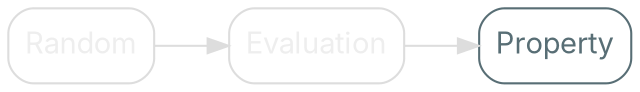 digraph {
    bgcolor=transparent
    rankdir=LR

    // Default theme: enabled
    node[shape="rectangle" style="rounded,filled" color="#586E75" fillcolor="#ffffff" fontcolor="#586E75" fontname="Inter,Arial"]
    edge[color="#586E75" fontcolor="#000000" fontname="Inter,Arial" fontsize=11]

    Input[label="Random" color="#dddddd" fontcolor="#eeeeee"]
    Evaluation[color="#dddddd" fontcolor="#eeeeee"]
    Analysis[label="Property"]

    Input -> Evaluation[color="#dddddd"]
    Evaluation -> Analysis[color="#dddddd"]
}
